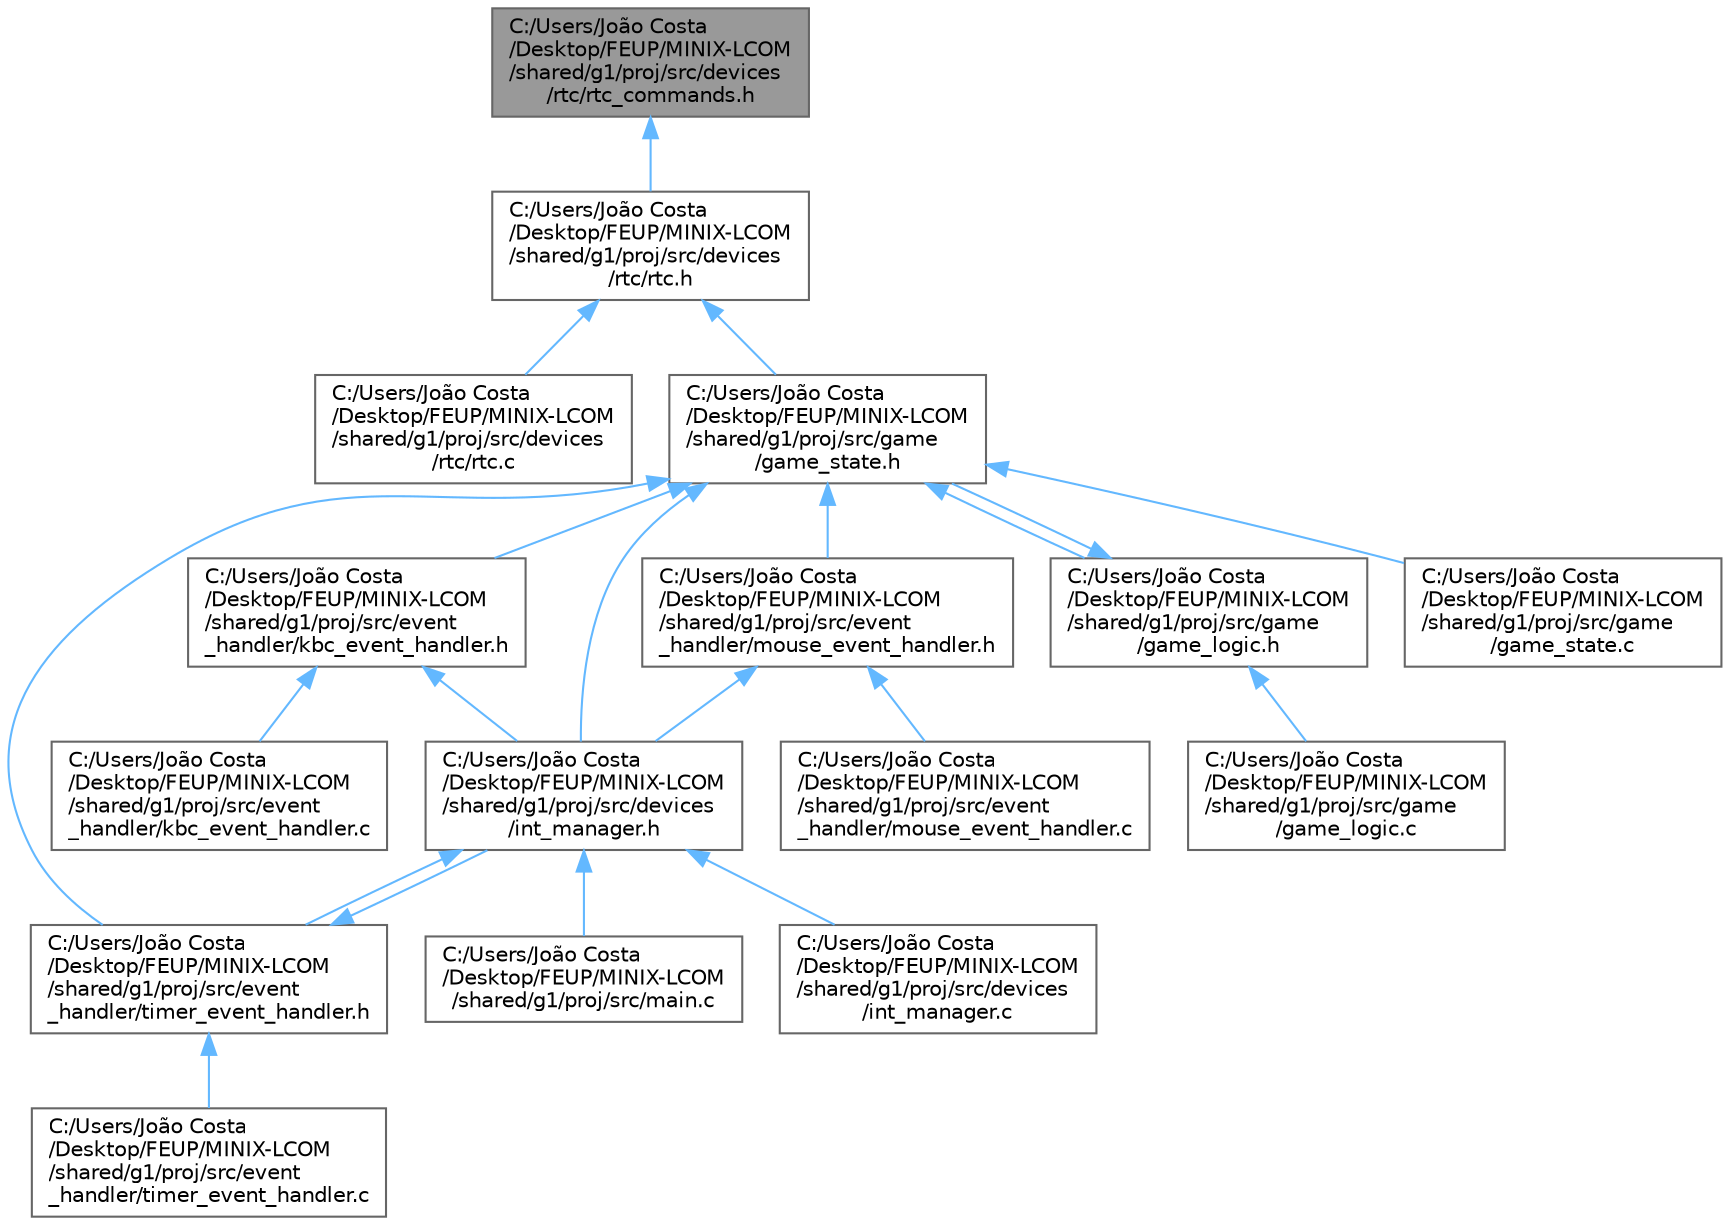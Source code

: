 digraph "C:/Users/João Costa/Desktop/FEUP/MINIX-LCOM/shared/g1/proj/src/devices/rtc/rtc_commands.h"
{
 // LATEX_PDF_SIZE
  bgcolor="transparent";
  edge [fontname=Helvetica,fontsize=10,labelfontname=Helvetica,labelfontsize=10];
  node [fontname=Helvetica,fontsize=10,shape=box,height=0.2,width=0.4];
  Node1 [label="C:/Users/João Costa\l/Desktop/FEUP/MINIX-LCOM\l/shared/g1/proj/src/devices\l/rtc/rtc_commands.h",height=0.2,width=0.4,color="gray40", fillcolor="grey60", style="filled", fontcolor="black",tooltip=" "];
  Node1 -> Node2 [dir="back",color="steelblue1",style="solid"];
  Node2 [label="C:/Users/João Costa\l/Desktop/FEUP/MINIX-LCOM\l/shared/g1/proj/src/devices\l/rtc/rtc.h",height=0.2,width=0.4,color="grey40", fillcolor="white", style="filled",URL="$rtc_8h.html",tooltip=" "];
  Node2 -> Node3 [dir="back",color="steelblue1",style="solid"];
  Node3 [label="C:/Users/João Costa\l/Desktop/FEUP/MINIX-LCOM\l/shared/g1/proj/src/devices\l/rtc/rtc.c",height=0.2,width=0.4,color="grey40", fillcolor="white", style="filled",URL="$rtc_8c.html",tooltip=" "];
  Node2 -> Node4 [dir="back",color="steelblue1",style="solid"];
  Node4 [label="C:/Users/João Costa\l/Desktop/FEUP/MINIX-LCOM\l/shared/g1/proj/src/game\l/game_state.h",height=0.2,width=0.4,color="grey40", fillcolor="white", style="filled",URL="$game__state_8h.html",tooltip=" "];
  Node4 -> Node5 [dir="back",color="steelblue1",style="solid"];
  Node5 [label="C:/Users/João Costa\l/Desktop/FEUP/MINIX-LCOM\l/shared/g1/proj/src/devices\l/int_manager.h",height=0.2,width=0.4,color="grey40", fillcolor="white", style="filled",URL="$int__manager_8h.html",tooltip=" "];
  Node5 -> Node6 [dir="back",color="steelblue1",style="solid"];
  Node6 [label="C:/Users/João Costa\l/Desktop/FEUP/MINIX-LCOM\l/shared/g1/proj/src/devices\l/int_manager.c",height=0.2,width=0.4,color="grey40", fillcolor="white", style="filled",URL="$int__manager_8c.html",tooltip=" "];
  Node5 -> Node7 [dir="back",color="steelblue1",style="solid"];
  Node7 [label="C:/Users/João Costa\l/Desktop/FEUP/MINIX-LCOM\l/shared/g1/proj/src/event\l_handler/timer_event_handler.h",height=0.2,width=0.4,color="grey40", fillcolor="white", style="filled",URL="$timer__event__handler_8h.html",tooltip=" "];
  Node7 -> Node5 [dir="back",color="steelblue1",style="solid"];
  Node7 -> Node8 [dir="back",color="steelblue1",style="solid"];
  Node8 [label="C:/Users/João Costa\l/Desktop/FEUP/MINIX-LCOM\l/shared/g1/proj/src/event\l_handler/timer_event_handler.c",height=0.2,width=0.4,color="grey40", fillcolor="white", style="filled",URL="$timer__event__handler_8c.html",tooltip=" "];
  Node5 -> Node9 [dir="back",color="steelblue1",style="solid"];
  Node9 [label="C:/Users/João Costa\l/Desktop/FEUP/MINIX-LCOM\l/shared/g1/proj/src/main.c",height=0.2,width=0.4,color="grey40", fillcolor="white", style="filled",URL="$main_8c.html",tooltip=" "];
  Node4 -> Node10 [dir="back",color="steelblue1",style="solid"];
  Node10 [label="C:/Users/João Costa\l/Desktop/FEUP/MINIX-LCOM\l/shared/g1/proj/src/event\l_handler/kbc_event_handler.h",height=0.2,width=0.4,color="grey40", fillcolor="white", style="filled",URL="$kbc__event__handler_8h.html",tooltip=" "];
  Node10 -> Node5 [dir="back",color="steelblue1",style="solid"];
  Node10 -> Node11 [dir="back",color="steelblue1",style="solid"];
  Node11 [label="C:/Users/João Costa\l/Desktop/FEUP/MINIX-LCOM\l/shared/g1/proj/src/event\l_handler/kbc_event_handler.c",height=0.2,width=0.4,color="grey40", fillcolor="white", style="filled",URL="$kbc__event__handler_8c.html",tooltip=" "];
  Node4 -> Node12 [dir="back",color="steelblue1",style="solid"];
  Node12 [label="C:/Users/João Costa\l/Desktop/FEUP/MINIX-LCOM\l/shared/g1/proj/src/event\l_handler/mouse_event_handler.h",height=0.2,width=0.4,color="grey40", fillcolor="white", style="filled",URL="$mouse__event__handler_8h.html",tooltip=" "];
  Node12 -> Node5 [dir="back",color="steelblue1",style="solid"];
  Node12 -> Node13 [dir="back",color="steelblue1",style="solid"];
  Node13 [label="C:/Users/João Costa\l/Desktop/FEUP/MINIX-LCOM\l/shared/g1/proj/src/event\l_handler/mouse_event_handler.c",height=0.2,width=0.4,color="grey40", fillcolor="white", style="filled",URL="$mouse__event__handler_8c.html",tooltip=" "];
  Node4 -> Node7 [dir="back",color="steelblue1",style="solid"];
  Node4 -> Node14 [dir="back",color="steelblue1",style="solid"];
  Node14 [label="C:/Users/João Costa\l/Desktop/FEUP/MINIX-LCOM\l/shared/g1/proj/src/game\l/game_logic.h",height=0.2,width=0.4,color="grey40", fillcolor="white", style="filled",URL="$game__logic_8h.html",tooltip=" "];
  Node14 -> Node15 [dir="back",color="steelblue1",style="solid"];
  Node15 [label="C:/Users/João Costa\l/Desktop/FEUP/MINIX-LCOM\l/shared/g1/proj/src/game\l/game_logic.c",height=0.2,width=0.4,color="grey40", fillcolor="white", style="filled",URL="$game__logic_8c.html",tooltip=" "];
  Node14 -> Node4 [dir="back",color="steelblue1",style="solid"];
  Node4 -> Node16 [dir="back",color="steelblue1",style="solid"];
  Node16 [label="C:/Users/João Costa\l/Desktop/FEUP/MINIX-LCOM\l/shared/g1/proj/src/game\l/game_state.c",height=0.2,width=0.4,color="grey40", fillcolor="white", style="filled",URL="$game__state_8c.html",tooltip=" "];
}
